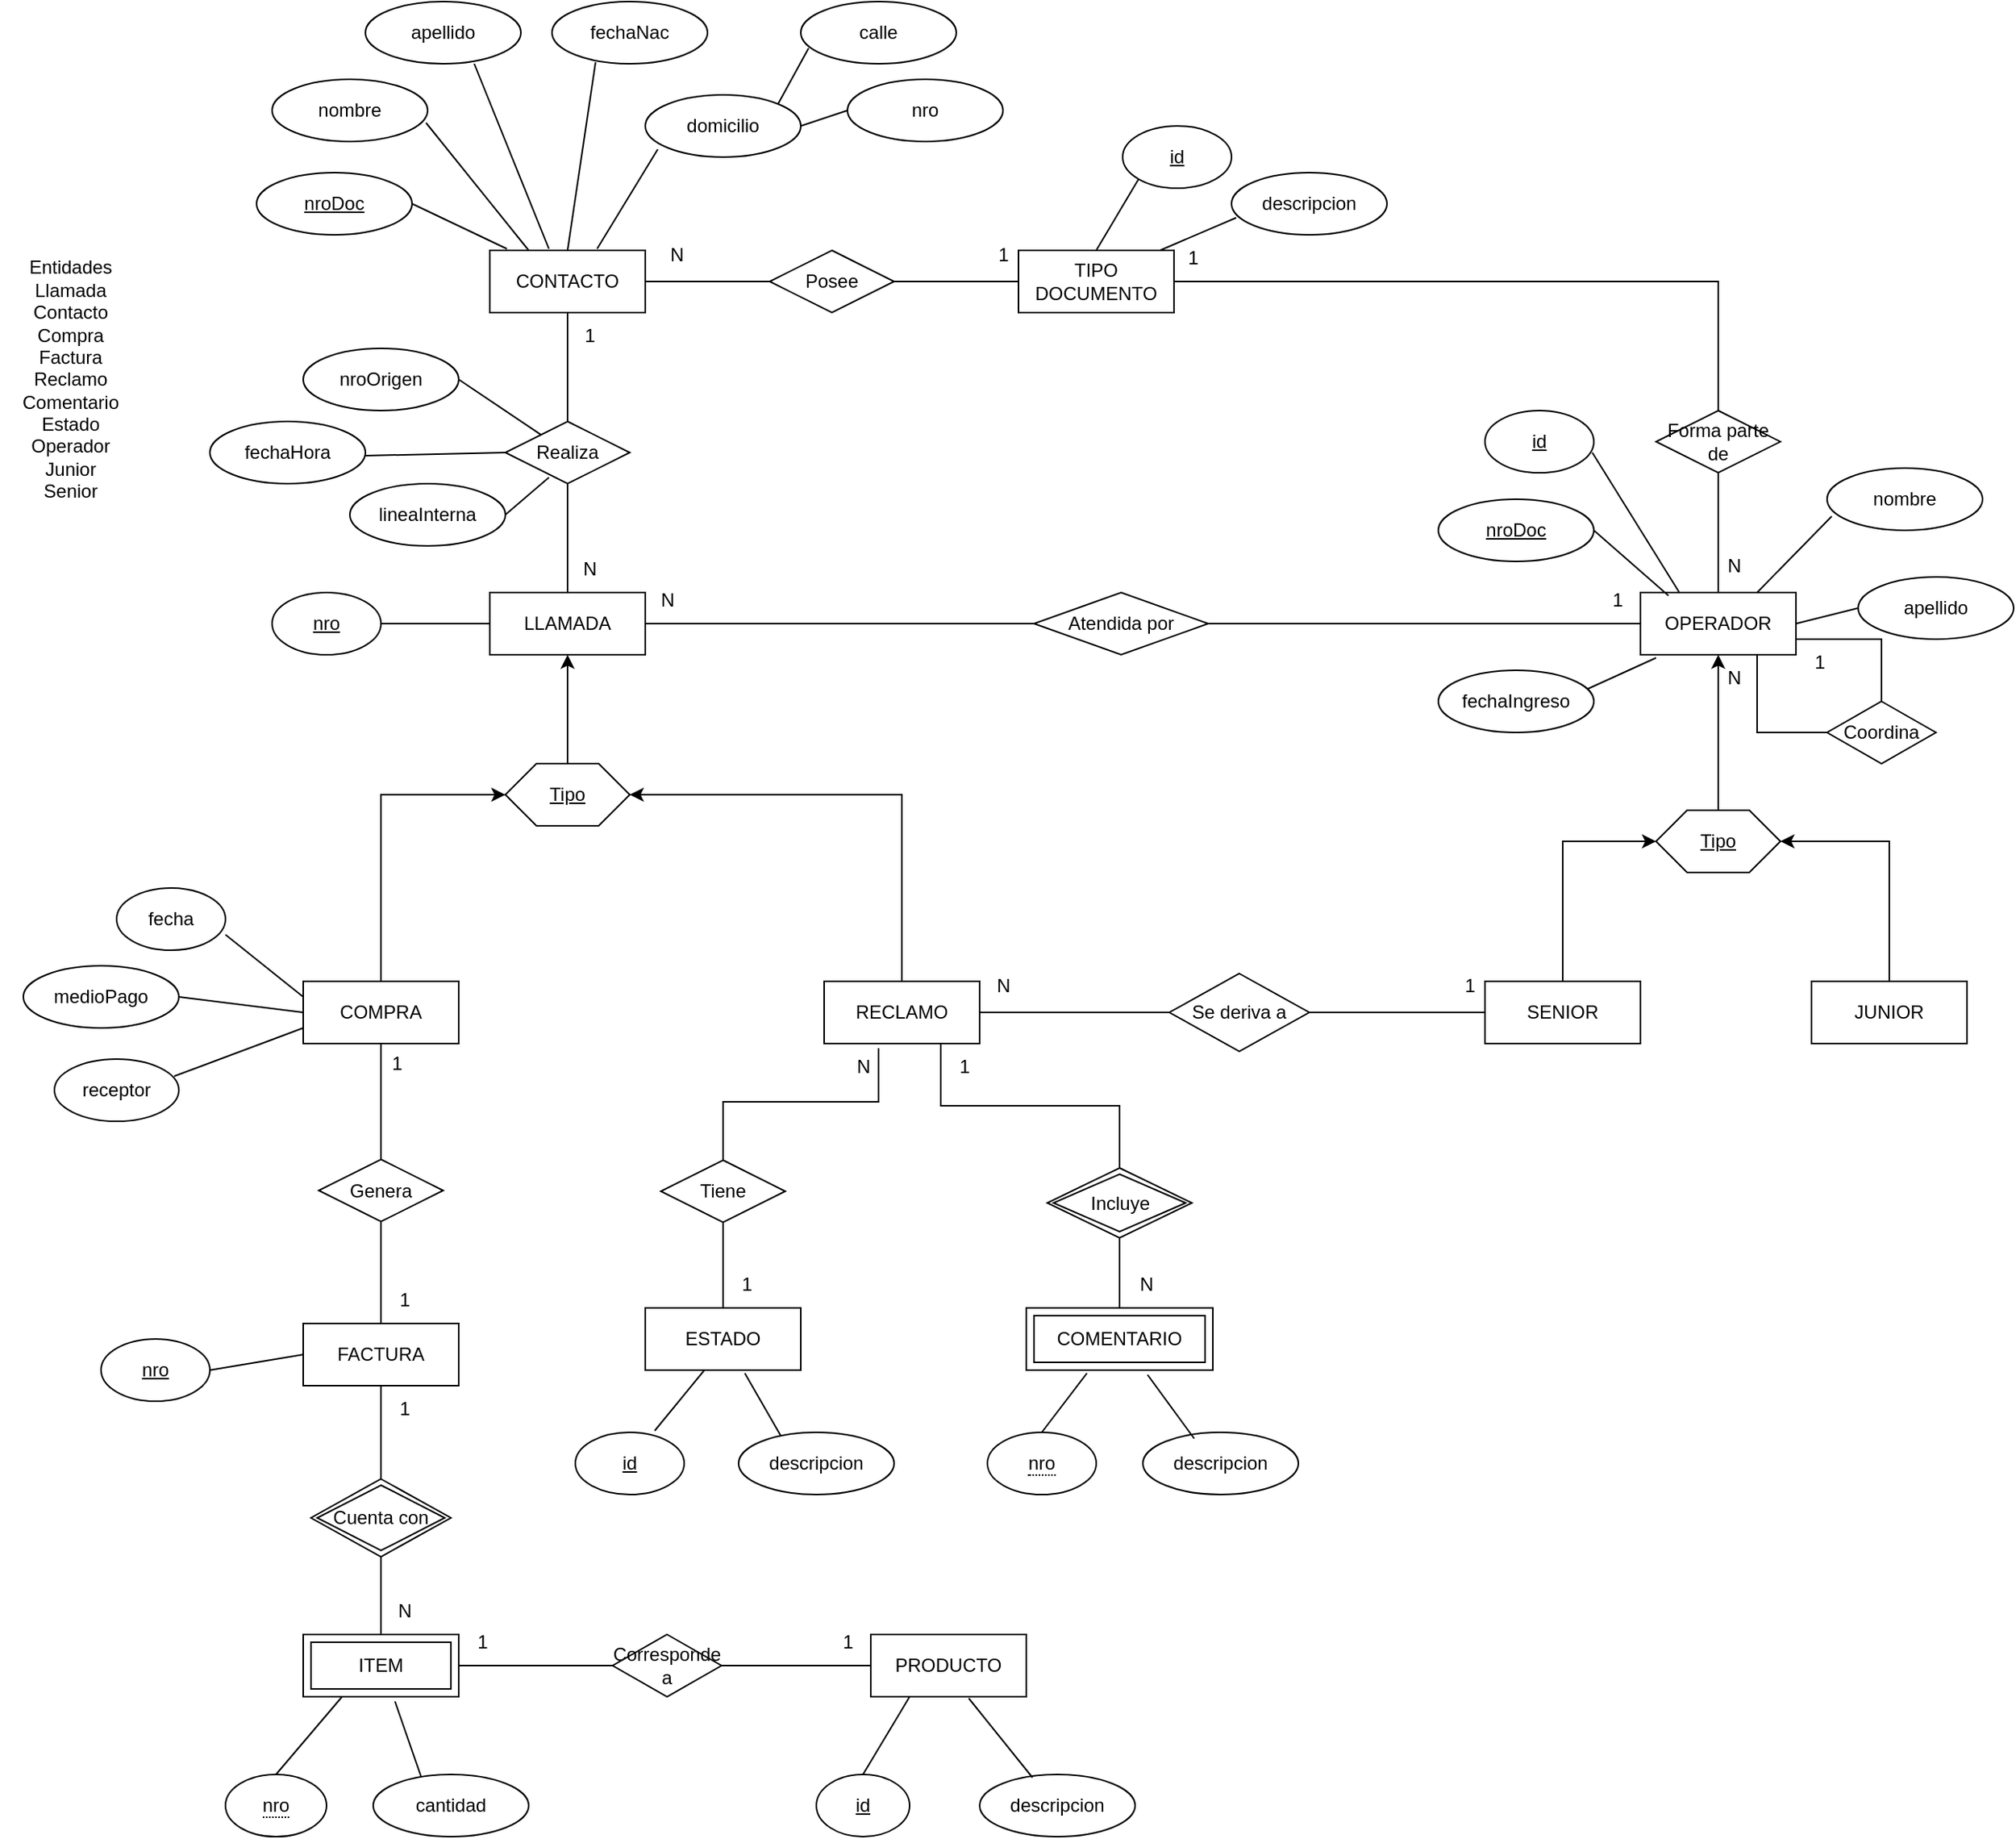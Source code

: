 <mxfile version="24.7.5">
  <diagram name="Página-1" id="7_rs1MakoFYVDaNzwbXh">
    <mxGraphModel dx="1323" dy="2059" grid="1" gridSize="10" guides="1" tooltips="1" connect="1" arrows="1" fold="1" page="1" pageScale="1" pageWidth="827" pageHeight="1169" math="0" shadow="0">
      <root>
        <mxCell id="0" />
        <mxCell id="1" parent="0" />
        <mxCell id="Cq4BFAkTLTm9UH8a_Z4k-1" value="Entidades&lt;div&gt;Llamada&lt;/div&gt;&lt;div&gt;Contacto&lt;/div&gt;&lt;div&gt;Compra&lt;/div&gt;&lt;div&gt;Factura&lt;/div&gt;&lt;div&gt;Reclamo&lt;/div&gt;&lt;div&gt;Comentario&lt;/div&gt;&lt;div&gt;Estado&lt;/div&gt;&lt;div&gt;Operador&lt;/div&gt;&lt;div&gt;Junior&lt;/div&gt;&lt;div&gt;Senior&lt;/div&gt;" style="text;html=1;align=center;verticalAlign=middle;resizable=0;points=[];autosize=1;strokeColor=none;fillColor=none;" vertex="1" parent="1">
          <mxGeometry x="35" y="-2" width="90" height="170" as="geometry" />
        </mxCell>
        <mxCell id="Cq4BFAkTLTm9UH8a_Z4k-24" style="edgeStyle=orthogonalEdgeStyle;rounded=0;orthogonalLoop=1;jettySize=auto;html=1;exitX=1;exitY=0.5;exitDx=0;exitDy=0;entryX=0;entryY=0.5;entryDx=0;entryDy=0;endArrow=none;endFill=0;" edge="1" parent="1" source="Cq4BFAkTLTm9UH8a_Z4k-2" target="Cq4BFAkTLTm9UH8a_Z4k-23">
          <mxGeometry relative="1" as="geometry" />
        </mxCell>
        <mxCell id="Cq4BFAkTLTm9UH8a_Z4k-30" style="edgeStyle=orthogonalEdgeStyle;rounded=0;orthogonalLoop=1;jettySize=auto;html=1;exitX=0.5;exitY=1;exitDx=0;exitDy=0;entryX=0.5;entryY=0;entryDx=0;entryDy=0;endArrow=none;endFill=0;" edge="1" parent="1" source="Cq4BFAkTLTm9UH8a_Z4k-2" target="Cq4BFAkTLTm9UH8a_Z4k-29">
          <mxGeometry relative="1" as="geometry" />
        </mxCell>
        <mxCell id="Cq4BFAkTLTm9UH8a_Z4k-2" value="CONTACTO" style="whiteSpace=wrap;html=1;align=center;" vertex="1" parent="1">
          <mxGeometry x="350" width="100" height="40" as="geometry" />
        </mxCell>
        <mxCell id="Cq4BFAkTLTm9UH8a_Z4k-117" style="edgeStyle=orthogonalEdgeStyle;rounded=0;orthogonalLoop=1;jettySize=auto;html=1;exitX=1;exitY=0.5;exitDx=0;exitDy=0;entryX=0.5;entryY=0;entryDx=0;entryDy=0;endArrow=none;endFill=0;" edge="1" parent="1" source="Cq4BFAkTLTm9UH8a_Z4k-3" target="Cq4BFAkTLTm9UH8a_Z4k-116">
          <mxGeometry relative="1" as="geometry" />
        </mxCell>
        <mxCell id="Cq4BFAkTLTm9UH8a_Z4k-3" value="TIPO DOCUMENTO" style="whiteSpace=wrap;html=1;align=center;" vertex="1" parent="1">
          <mxGeometry x="690" width="100" height="40" as="geometry" />
        </mxCell>
        <mxCell id="Cq4BFAkTLTm9UH8a_Z4k-4" value="nroDoc" style="ellipse;whiteSpace=wrap;html=1;align=center;fontStyle=4;" vertex="1" parent="1">
          <mxGeometry x="200" y="-50" width="100" height="40" as="geometry" />
        </mxCell>
        <mxCell id="Cq4BFAkTLTm9UH8a_Z4k-5" value="nombre" style="ellipse;whiteSpace=wrap;html=1;align=center;" vertex="1" parent="1">
          <mxGeometry x="210" y="-110" width="100" height="40" as="geometry" />
        </mxCell>
        <mxCell id="Cq4BFAkTLTm9UH8a_Z4k-6" value="apellido" style="ellipse;whiteSpace=wrap;html=1;align=center;" vertex="1" parent="1">
          <mxGeometry x="270" y="-160" width="100" height="40" as="geometry" />
        </mxCell>
        <mxCell id="Cq4BFAkTLTm9UH8a_Z4k-7" value="fechaNac" style="ellipse;whiteSpace=wrap;html=1;align=center;" vertex="1" parent="1">
          <mxGeometry x="390" y="-160" width="100" height="40" as="geometry" />
        </mxCell>
        <mxCell id="Cq4BFAkTLTm9UH8a_Z4k-8" value="domicilio" style="ellipse;whiteSpace=wrap;html=1;align=center;" vertex="1" parent="1">
          <mxGeometry x="450" y="-100" width="100" height="40" as="geometry" />
        </mxCell>
        <mxCell id="Cq4BFAkTLTm9UH8a_Z4k-9" value="calle" style="ellipse;whiteSpace=wrap;html=1;align=center;" vertex="1" parent="1">
          <mxGeometry x="550" y="-160" width="100" height="40" as="geometry" />
        </mxCell>
        <mxCell id="Cq4BFAkTLTm9UH8a_Z4k-10" value="nro" style="ellipse;whiteSpace=wrap;html=1;align=center;" vertex="1" parent="1">
          <mxGeometry x="580" y="-110" width="100" height="40" as="geometry" />
        </mxCell>
        <mxCell id="Cq4BFAkTLTm9UH8a_Z4k-11" value="id" style="ellipse;whiteSpace=wrap;html=1;align=center;fontStyle=4;" vertex="1" parent="1">
          <mxGeometry x="757" y="-80" width="70" height="40" as="geometry" />
        </mxCell>
        <mxCell id="Cq4BFAkTLTm9UH8a_Z4k-12" value="descripcion" style="ellipse;whiteSpace=wrap;html=1;align=center;" vertex="1" parent="1">
          <mxGeometry x="827" y="-50" width="100" height="40" as="geometry" />
        </mxCell>
        <mxCell id="Cq4BFAkTLTm9UH8a_Z4k-13" value="" style="endArrow=none;html=1;rounded=0;entryX=1;entryY=0.5;entryDx=0;entryDy=0;exitX=0.11;exitY=-0.025;exitDx=0;exitDy=0;exitPerimeter=0;" edge="1" parent="1" source="Cq4BFAkTLTm9UH8a_Z4k-2" target="Cq4BFAkTLTm9UH8a_Z4k-4">
          <mxGeometry width="50" height="50" relative="1" as="geometry">
            <mxPoint x="340" y="10" as="sourcePoint" />
            <mxPoint x="390" y="-40" as="targetPoint" />
          </mxGeometry>
        </mxCell>
        <mxCell id="Cq4BFAkTLTm9UH8a_Z4k-14" value="" style="endArrow=none;html=1;rounded=0;entryX=0.99;entryY=0.7;entryDx=0;entryDy=0;exitX=0.25;exitY=0;exitDx=0;exitDy=0;entryPerimeter=0;" edge="1" parent="1" source="Cq4BFAkTLTm9UH8a_Z4k-2" target="Cq4BFAkTLTm9UH8a_Z4k-5">
          <mxGeometry width="50" height="50" relative="1" as="geometry">
            <mxPoint x="381" y="-41" as="sourcePoint" />
            <mxPoint x="320" y="-70" as="targetPoint" />
          </mxGeometry>
        </mxCell>
        <mxCell id="Cq4BFAkTLTm9UH8a_Z4k-15" value="" style="endArrow=none;html=1;rounded=0;entryX=0.99;entryY=0.7;entryDx=0;entryDy=0;exitX=0.38;exitY=-0.025;exitDx=0;exitDy=0;entryPerimeter=0;exitPerimeter=0;" edge="1" parent="1" source="Cq4BFAkTLTm9UH8a_Z4k-2">
          <mxGeometry width="50" height="50" relative="1" as="geometry">
            <mxPoint x="406" y="-38" as="sourcePoint" />
            <mxPoint x="340" y="-120" as="targetPoint" />
          </mxGeometry>
        </mxCell>
        <mxCell id="Cq4BFAkTLTm9UH8a_Z4k-16" value="" style="endArrow=none;html=1;rounded=0;entryX=0.28;entryY=0.975;entryDx=0;entryDy=0;exitX=0.5;exitY=0;exitDx=0;exitDy=0;entryPerimeter=0;" edge="1" parent="1" source="Cq4BFAkTLTm9UH8a_Z4k-2" target="Cq4BFAkTLTm9UH8a_Z4k-7">
          <mxGeometry width="50" height="50" relative="1" as="geometry">
            <mxPoint x="437.5" y="-2" as="sourcePoint" />
            <mxPoint x="389.5" y="-121" as="targetPoint" />
          </mxGeometry>
        </mxCell>
        <mxCell id="Cq4BFAkTLTm9UH8a_Z4k-17" value="" style="endArrow=none;html=1;rounded=0;entryX=0.08;entryY=0.875;entryDx=0;entryDy=0;entryPerimeter=0;exitX=0.69;exitY=-0.025;exitDx=0;exitDy=0;exitPerimeter=0;" edge="1" parent="1" source="Cq4BFAkTLTm9UH8a_Z4k-2" target="Cq4BFAkTLTm9UH8a_Z4k-8">
          <mxGeometry width="50" height="50" relative="1" as="geometry">
            <mxPoint x="430" y="-30" as="sourcePoint" />
            <mxPoint x="428" y="-111" as="targetPoint" />
          </mxGeometry>
        </mxCell>
        <mxCell id="Cq4BFAkTLTm9UH8a_Z4k-18" value="" style="endArrow=none;html=1;rounded=0;exitX=1;exitY=0;exitDx=0;exitDy=0;entryX=0.05;entryY=0.75;entryDx=0;entryDy=0;entryPerimeter=0;" edge="1" parent="1" source="Cq4BFAkTLTm9UH8a_Z4k-8" target="Cq4BFAkTLTm9UH8a_Z4k-9">
          <mxGeometry width="50" height="50" relative="1" as="geometry">
            <mxPoint x="520" y="-70" as="sourcePoint" />
            <mxPoint x="570" y="-134" as="targetPoint" />
          </mxGeometry>
        </mxCell>
        <mxCell id="Cq4BFAkTLTm9UH8a_Z4k-19" value="" style="endArrow=none;html=1;rounded=0;exitX=1;exitY=0.5;exitDx=0;exitDy=0;entryX=0;entryY=0.5;entryDx=0;entryDy=0;" edge="1" parent="1" source="Cq4BFAkTLTm9UH8a_Z4k-8" target="Cq4BFAkTLTm9UH8a_Z4k-10">
          <mxGeometry width="50" height="50" relative="1" as="geometry">
            <mxPoint x="545" y="-84" as="sourcePoint" />
            <mxPoint x="565" y="-120" as="targetPoint" />
          </mxGeometry>
        </mxCell>
        <mxCell id="Cq4BFAkTLTm9UH8a_Z4k-21" value="" style="endArrow=none;html=1;rounded=0;entryX=0;entryY=1;entryDx=0;entryDy=0;exitX=0.5;exitY=0;exitDx=0;exitDy=0;" edge="1" parent="1" source="Cq4BFAkTLTm9UH8a_Z4k-3" target="Cq4BFAkTLTm9UH8a_Z4k-11">
          <mxGeometry width="50" height="50" relative="1" as="geometry">
            <mxPoint x="720" as="sourcePoint" />
            <mxPoint x="780" y="-50" as="targetPoint" />
          </mxGeometry>
        </mxCell>
        <mxCell id="Cq4BFAkTLTm9UH8a_Z4k-22" value="" style="endArrow=none;html=1;rounded=0;entryX=0.03;entryY=0.725;entryDx=0;entryDy=0;exitX=0.91;exitY=0;exitDx=0;exitDy=0;entryPerimeter=0;exitPerimeter=0;" edge="1" parent="1" source="Cq4BFAkTLTm9UH8a_Z4k-3" target="Cq4BFAkTLTm9UH8a_Z4k-12">
          <mxGeometry width="50" height="50" relative="1" as="geometry">
            <mxPoint x="750" y="10" as="sourcePoint" />
            <mxPoint x="777" y="-36" as="targetPoint" />
          </mxGeometry>
        </mxCell>
        <mxCell id="Cq4BFAkTLTm9UH8a_Z4k-25" style="edgeStyle=orthogonalEdgeStyle;rounded=0;orthogonalLoop=1;jettySize=auto;html=1;exitX=1;exitY=0.5;exitDx=0;exitDy=0;entryX=0;entryY=0.5;entryDx=0;entryDy=0;endArrow=none;endFill=0;" edge="1" parent="1" source="Cq4BFAkTLTm9UH8a_Z4k-23" target="Cq4BFAkTLTm9UH8a_Z4k-3">
          <mxGeometry relative="1" as="geometry" />
        </mxCell>
        <mxCell id="Cq4BFAkTLTm9UH8a_Z4k-23" value="Posee" style="shape=rhombus;perimeter=rhombusPerimeter;whiteSpace=wrap;html=1;align=center;" vertex="1" parent="1">
          <mxGeometry x="530" width="80" height="40" as="geometry" />
        </mxCell>
        <mxCell id="Cq4BFAkTLTm9UH8a_Z4k-26" value="1" style="text;html=1;align=center;verticalAlign=middle;resizable=0;points=[];autosize=1;strokeColor=none;fillColor=none;" vertex="1" parent="1">
          <mxGeometry x="665" y="-12" width="30" height="30" as="geometry" />
        </mxCell>
        <mxCell id="Cq4BFAkTLTm9UH8a_Z4k-27" value="N" style="text;html=1;align=center;verticalAlign=middle;resizable=0;points=[];autosize=1;strokeColor=none;fillColor=none;" vertex="1" parent="1">
          <mxGeometry x="455" y="-12" width="30" height="30" as="geometry" />
        </mxCell>
        <mxCell id="Cq4BFAkTLTm9UH8a_Z4k-122" style="edgeStyle=orthogonalEdgeStyle;rounded=0;orthogonalLoop=1;jettySize=auto;html=1;exitX=1;exitY=0.5;exitDx=0;exitDy=0;entryX=0;entryY=0.5;entryDx=0;entryDy=0;endArrow=none;endFill=0;" edge="1" parent="1" source="Cq4BFAkTLTm9UH8a_Z4k-28" target="Cq4BFAkTLTm9UH8a_Z4k-121">
          <mxGeometry relative="1" as="geometry" />
        </mxCell>
        <mxCell id="Cq4BFAkTLTm9UH8a_Z4k-28" value="LLAMADA" style="whiteSpace=wrap;html=1;align=center;" vertex="1" parent="1">
          <mxGeometry x="350" y="220" width="100" height="40" as="geometry" />
        </mxCell>
        <mxCell id="Cq4BFAkTLTm9UH8a_Z4k-31" style="edgeStyle=orthogonalEdgeStyle;rounded=0;orthogonalLoop=1;jettySize=auto;html=1;exitX=0.5;exitY=1;exitDx=0;exitDy=0;entryX=0.5;entryY=0;entryDx=0;entryDy=0;endArrow=none;endFill=0;" edge="1" parent="1" source="Cq4BFAkTLTm9UH8a_Z4k-29" target="Cq4BFAkTLTm9UH8a_Z4k-28">
          <mxGeometry relative="1" as="geometry" />
        </mxCell>
        <mxCell id="Cq4BFAkTLTm9UH8a_Z4k-29" value="Realiza" style="shape=rhombus;perimeter=rhombusPerimeter;whiteSpace=wrap;html=1;align=center;" vertex="1" parent="1">
          <mxGeometry x="360" y="110" width="80" height="40" as="geometry" />
        </mxCell>
        <mxCell id="Cq4BFAkTLTm9UH8a_Z4k-32" value="1" style="text;html=1;align=center;verticalAlign=middle;resizable=0;points=[];autosize=1;strokeColor=none;fillColor=none;" vertex="1" parent="1">
          <mxGeometry x="399" y="40" width="30" height="30" as="geometry" />
        </mxCell>
        <mxCell id="Cq4BFAkTLTm9UH8a_Z4k-33" value="N" style="text;html=1;align=center;verticalAlign=middle;resizable=0;points=[];autosize=1;strokeColor=none;fillColor=none;" vertex="1" parent="1">
          <mxGeometry x="399" y="190" width="30" height="30" as="geometry" />
        </mxCell>
        <mxCell id="Cq4BFAkTLTm9UH8a_Z4k-35" style="edgeStyle=orthogonalEdgeStyle;rounded=0;orthogonalLoop=1;jettySize=auto;html=1;exitX=1;exitY=0.5;exitDx=0;exitDy=0;entryX=0;entryY=0.5;entryDx=0;entryDy=0;endArrow=none;endFill=0;" edge="1" parent="1" source="Cq4BFAkTLTm9UH8a_Z4k-34" target="Cq4BFAkTLTm9UH8a_Z4k-28">
          <mxGeometry relative="1" as="geometry" />
        </mxCell>
        <mxCell id="Cq4BFAkTLTm9UH8a_Z4k-34" value="nro" style="ellipse;whiteSpace=wrap;html=1;align=center;fontStyle=4;" vertex="1" parent="1">
          <mxGeometry x="210" y="220" width="70" height="40" as="geometry" />
        </mxCell>
        <mxCell id="Cq4BFAkTLTm9UH8a_Z4k-36" value="nroOrigen" style="ellipse;whiteSpace=wrap;html=1;align=center;" vertex="1" parent="1">
          <mxGeometry x="230" y="63" width="100" height="40" as="geometry" />
        </mxCell>
        <mxCell id="Cq4BFAkTLTm9UH8a_Z4k-37" value="fechaHora" style="ellipse;whiteSpace=wrap;html=1;align=center;" vertex="1" parent="1">
          <mxGeometry x="170" y="110" width="100" height="40" as="geometry" />
        </mxCell>
        <mxCell id="Cq4BFAkTLTm9UH8a_Z4k-38" value="lineaInterna" style="ellipse;whiteSpace=wrap;html=1;align=center;" vertex="1" parent="1">
          <mxGeometry x="260" y="150" width="100" height="40" as="geometry" />
        </mxCell>
        <mxCell id="Cq4BFAkTLTm9UH8a_Z4k-39" value="" style="endArrow=none;html=1;rounded=0;entryX=1;entryY=0.5;entryDx=0;entryDy=0;" edge="1" parent="1" source="Cq4BFAkTLTm9UH8a_Z4k-29" target="Cq4BFAkTLTm9UH8a_Z4k-36">
          <mxGeometry width="50" height="50" relative="1" as="geometry">
            <mxPoint x="360" y="134" as="sourcePoint" />
            <mxPoint x="399" y="70" as="targetPoint" />
          </mxGeometry>
        </mxCell>
        <mxCell id="Cq4BFAkTLTm9UH8a_Z4k-40" value="" style="endArrow=none;html=1;rounded=0;entryX=1;entryY=0.5;entryDx=0;entryDy=0;exitX=0;exitY=0.5;exitDx=0;exitDy=0;" edge="1" parent="1" source="Cq4BFAkTLTm9UH8a_Z4k-29">
          <mxGeometry width="50" height="50" relative="1" as="geometry">
            <mxPoint x="323" y="168" as="sourcePoint" />
            <mxPoint x="270" y="132" as="targetPoint" />
          </mxGeometry>
        </mxCell>
        <mxCell id="Cq4BFAkTLTm9UH8a_Z4k-41" value="" style="endArrow=none;html=1;rounded=0;entryX=1;entryY=0.5;entryDx=0;entryDy=0;exitX=0.35;exitY=0.9;exitDx=0;exitDy=0;exitPerimeter=0;" edge="1" parent="1" source="Cq4BFAkTLTm9UH8a_Z4k-29">
          <mxGeometry width="50" height="50" relative="1" as="geometry">
            <mxPoint x="450" y="168" as="sourcePoint" />
            <mxPoint x="360" y="170" as="targetPoint" />
          </mxGeometry>
        </mxCell>
        <mxCell id="Cq4BFAkTLTm9UH8a_Z4k-48" style="edgeStyle=orthogonalEdgeStyle;rounded=0;orthogonalLoop=1;jettySize=auto;html=1;exitX=0.5;exitY=0;exitDx=0;exitDy=0;entryX=0.5;entryY=1;entryDx=0;entryDy=0;" edge="1" parent="1" source="Cq4BFAkTLTm9UH8a_Z4k-42" target="Cq4BFAkTLTm9UH8a_Z4k-28">
          <mxGeometry relative="1" as="geometry" />
        </mxCell>
        <mxCell id="Cq4BFAkTLTm9UH8a_Z4k-42" value="&lt;u&gt;Tipo&lt;/u&gt;" style="shape=hexagon;perimeter=hexagonPerimeter2;whiteSpace=wrap;html=1;fixedSize=1;" vertex="1" parent="1">
          <mxGeometry x="360" y="330" width="80" height="40" as="geometry" />
        </mxCell>
        <mxCell id="Cq4BFAkTLTm9UH8a_Z4k-46" style="edgeStyle=orthogonalEdgeStyle;rounded=0;orthogonalLoop=1;jettySize=auto;html=1;exitX=0.5;exitY=0;exitDx=0;exitDy=0;entryX=0;entryY=0.5;entryDx=0;entryDy=0;" edge="1" parent="1" source="Cq4BFAkTLTm9UH8a_Z4k-44" target="Cq4BFAkTLTm9UH8a_Z4k-42">
          <mxGeometry relative="1" as="geometry" />
        </mxCell>
        <mxCell id="Cq4BFAkTLTm9UH8a_Z4k-80" style="edgeStyle=orthogonalEdgeStyle;rounded=0;orthogonalLoop=1;jettySize=auto;html=1;exitX=0.5;exitY=1;exitDx=0;exitDy=0;entryX=0.5;entryY=0;entryDx=0;entryDy=0;endArrow=none;endFill=0;" edge="1" parent="1" source="Cq4BFAkTLTm9UH8a_Z4k-44" target="Cq4BFAkTLTm9UH8a_Z4k-79">
          <mxGeometry relative="1" as="geometry" />
        </mxCell>
        <mxCell id="Cq4BFAkTLTm9UH8a_Z4k-44" value="COMPRA" style="rounded=0;whiteSpace=wrap;html=1;" vertex="1" parent="1">
          <mxGeometry x="230" y="470" width="100" height="40" as="geometry" />
        </mxCell>
        <mxCell id="Cq4BFAkTLTm9UH8a_Z4k-47" style="edgeStyle=orthogonalEdgeStyle;rounded=0;orthogonalLoop=1;jettySize=auto;html=1;exitX=0.5;exitY=0;exitDx=0;exitDy=0;entryX=1;entryY=0.5;entryDx=0;entryDy=0;" edge="1" parent="1" source="Cq4BFAkTLTm9UH8a_Z4k-45" target="Cq4BFAkTLTm9UH8a_Z4k-42">
          <mxGeometry relative="1" as="geometry" />
        </mxCell>
        <mxCell id="Cq4BFAkTLTm9UH8a_Z4k-138" style="edgeStyle=orthogonalEdgeStyle;rounded=0;orthogonalLoop=1;jettySize=auto;html=1;exitX=1;exitY=0.5;exitDx=0;exitDy=0;entryX=0;entryY=0.5;entryDx=0;entryDy=0;endArrow=none;endFill=0;" edge="1" parent="1" source="Cq4BFAkTLTm9UH8a_Z4k-45" target="Cq4BFAkTLTm9UH8a_Z4k-137">
          <mxGeometry relative="1" as="geometry" />
        </mxCell>
        <mxCell id="Cq4BFAkTLTm9UH8a_Z4k-45" value="RECLAMO" style="rounded=0;whiteSpace=wrap;html=1;" vertex="1" parent="1">
          <mxGeometry x="565" y="470" width="100" height="40" as="geometry" />
        </mxCell>
        <mxCell id="Cq4BFAkTLTm9UH8a_Z4k-50" value="ESTADO" style="whiteSpace=wrap;html=1;align=center;" vertex="1" parent="1">
          <mxGeometry x="450" y="680" width="100" height="40" as="geometry" />
        </mxCell>
        <mxCell id="Cq4BFAkTLTm9UH8a_Z4k-51" value="id" style="ellipse;whiteSpace=wrap;html=1;align=center;fontStyle=4;" vertex="1" parent="1">
          <mxGeometry x="405" y="760" width="70" height="40" as="geometry" />
        </mxCell>
        <mxCell id="Cq4BFAkTLTm9UH8a_Z4k-52" value="descripcion" style="ellipse;whiteSpace=wrap;html=1;align=center;" vertex="1" parent="1">
          <mxGeometry x="510" y="760" width="100" height="40" as="geometry" />
        </mxCell>
        <mxCell id="Cq4BFAkTLTm9UH8a_Z4k-53" value="" style="endArrow=none;html=1;rounded=0;entryX=0.38;entryY=1;entryDx=0;entryDy=0;entryPerimeter=0;exitX=0.729;exitY=-0.025;exitDx=0;exitDy=0;exitPerimeter=0;" edge="1" parent="1" source="Cq4BFAkTLTm9UH8a_Z4k-51" target="Cq4BFAkTLTm9UH8a_Z4k-50">
          <mxGeometry width="50" height="50" relative="1" as="geometry">
            <mxPoint x="470" y="770" as="sourcePoint" />
            <mxPoint x="520" y="720" as="targetPoint" />
          </mxGeometry>
        </mxCell>
        <mxCell id="Cq4BFAkTLTm9UH8a_Z4k-54" value="" style="endArrow=none;html=1;rounded=0;entryX=0.64;entryY=1.05;entryDx=0;entryDy=0;entryPerimeter=0;exitX=0.27;exitY=0.05;exitDx=0;exitDy=0;exitPerimeter=0;" edge="1" parent="1" source="Cq4BFAkTLTm9UH8a_Z4k-52" target="Cq4BFAkTLTm9UH8a_Z4k-50">
          <mxGeometry width="50" height="50" relative="1" as="geometry">
            <mxPoint x="466" y="769" as="sourcePoint" />
            <mxPoint x="498" y="730" as="targetPoint" />
          </mxGeometry>
        </mxCell>
        <mxCell id="Cq4BFAkTLTm9UH8a_Z4k-56" style="edgeStyle=orthogonalEdgeStyle;rounded=0;orthogonalLoop=1;jettySize=auto;html=1;exitX=0.5;exitY=1;exitDx=0;exitDy=0;entryX=0.5;entryY=0;entryDx=0;entryDy=0;endArrow=none;endFill=0;" edge="1" parent="1" source="Cq4BFAkTLTm9UH8a_Z4k-55" target="Cq4BFAkTLTm9UH8a_Z4k-50">
          <mxGeometry relative="1" as="geometry" />
        </mxCell>
        <mxCell id="Cq4BFAkTLTm9UH8a_Z4k-55" value="Tiene" style="shape=rhombus;perimeter=rhombusPerimeter;whiteSpace=wrap;html=1;align=center;" vertex="1" parent="1">
          <mxGeometry x="460" y="585" width="80" height="40" as="geometry" />
        </mxCell>
        <mxCell id="Cq4BFAkTLTm9UH8a_Z4k-57" style="edgeStyle=orthogonalEdgeStyle;rounded=0;orthogonalLoop=1;jettySize=auto;html=1;exitX=0.5;exitY=0;exitDx=0;exitDy=0;entryX=0.35;entryY=1.075;entryDx=0;entryDy=0;entryPerimeter=0;endArrow=none;endFill=0;" edge="1" parent="1" source="Cq4BFAkTLTm9UH8a_Z4k-55" target="Cq4BFAkTLTm9UH8a_Z4k-45">
          <mxGeometry relative="1" as="geometry" />
        </mxCell>
        <mxCell id="Cq4BFAkTLTm9UH8a_Z4k-58" value="COMENTARIO" style="shape=ext;margin=3;double=1;whiteSpace=wrap;html=1;align=center;" vertex="1" parent="1">
          <mxGeometry x="695" y="680" width="120" height="40" as="geometry" />
        </mxCell>
        <mxCell id="Cq4BFAkTLTm9UH8a_Z4k-61" style="edgeStyle=orthogonalEdgeStyle;rounded=0;orthogonalLoop=1;jettySize=auto;html=1;exitX=0.5;exitY=0;exitDx=0;exitDy=0;entryX=0.75;entryY=1;entryDx=0;entryDy=0;endArrow=none;endFill=0;" edge="1" parent="1" source="Cq4BFAkTLTm9UH8a_Z4k-60" target="Cq4BFAkTLTm9UH8a_Z4k-45">
          <mxGeometry relative="1" as="geometry" />
        </mxCell>
        <mxCell id="Cq4BFAkTLTm9UH8a_Z4k-62" style="edgeStyle=orthogonalEdgeStyle;rounded=0;orthogonalLoop=1;jettySize=auto;html=1;exitX=0.5;exitY=1;exitDx=0;exitDy=0;entryX=0.5;entryY=0;entryDx=0;entryDy=0;endArrow=none;endFill=0;" edge="1" parent="1" source="Cq4BFAkTLTm9UH8a_Z4k-60" target="Cq4BFAkTLTm9UH8a_Z4k-58">
          <mxGeometry relative="1" as="geometry" />
        </mxCell>
        <mxCell id="Cq4BFAkTLTm9UH8a_Z4k-60" value="Incluye" style="shape=rhombus;double=1;perimeter=rhombusPerimeter;whiteSpace=wrap;html=1;align=center;" vertex="1" parent="1">
          <mxGeometry x="708.5" y="590" width="93" height="45" as="geometry" />
        </mxCell>
        <mxCell id="Cq4BFAkTLTm9UH8a_Z4k-63" value="&lt;span style=&quot;border-bottom: 1px dotted&quot;&gt;nro&lt;/span&gt;" style="ellipse;whiteSpace=wrap;html=1;align=center;" vertex="1" parent="1">
          <mxGeometry x="670" y="760" width="70" height="40" as="geometry" />
        </mxCell>
        <mxCell id="Cq4BFAkTLTm9UH8a_Z4k-64" value="descripcion" style="ellipse;whiteSpace=wrap;html=1;align=center;" vertex="1" parent="1">
          <mxGeometry x="770" y="760" width="100" height="40" as="geometry" />
        </mxCell>
        <mxCell id="Cq4BFAkTLTm9UH8a_Z4k-65" value="" style="endArrow=none;html=1;rounded=0;entryX=0.325;entryY=1.05;entryDx=0;entryDy=0;entryPerimeter=0;exitX=0.5;exitY=0;exitDx=0;exitDy=0;" edge="1" parent="1" source="Cq4BFAkTLTm9UH8a_Z4k-63" target="Cq4BFAkTLTm9UH8a_Z4k-58">
          <mxGeometry width="50" height="50" relative="1" as="geometry">
            <mxPoint x="466" y="769" as="sourcePoint" />
            <mxPoint x="498" y="730" as="targetPoint" />
          </mxGeometry>
        </mxCell>
        <mxCell id="Cq4BFAkTLTm9UH8a_Z4k-66" value="" style="endArrow=none;html=1;rounded=0;entryX=0.65;entryY=1.075;entryDx=0;entryDy=0;entryPerimeter=0;exitX=0.33;exitY=0.1;exitDx=0;exitDy=0;exitPerimeter=0;" edge="1" parent="1" source="Cq4BFAkTLTm9UH8a_Z4k-64" target="Cq4BFAkTLTm9UH8a_Z4k-58">
          <mxGeometry width="50" height="50" relative="1" as="geometry">
            <mxPoint x="715" y="770" as="sourcePoint" />
            <mxPoint x="744" y="732" as="targetPoint" />
          </mxGeometry>
        </mxCell>
        <mxCell id="Cq4BFAkTLTm9UH8a_Z4k-67" value="1" style="text;html=1;align=center;verticalAlign=middle;resizable=0;points=[];autosize=1;strokeColor=none;fillColor=none;" vertex="1" parent="1">
          <mxGeometry x="500" y="650" width="30" height="30" as="geometry" />
        </mxCell>
        <mxCell id="Cq4BFAkTLTm9UH8a_Z4k-68" value="N" style="text;html=1;align=center;verticalAlign=middle;resizable=0;points=[];autosize=1;strokeColor=none;fillColor=none;" vertex="1" parent="1">
          <mxGeometry x="575" y="510" width="30" height="30" as="geometry" />
        </mxCell>
        <mxCell id="Cq4BFAkTLTm9UH8a_Z4k-69" value="N" style="text;html=1;align=center;verticalAlign=middle;resizable=0;points=[];autosize=1;strokeColor=none;fillColor=none;" vertex="1" parent="1">
          <mxGeometry x="757" y="650" width="30" height="30" as="geometry" />
        </mxCell>
        <mxCell id="Cq4BFAkTLTm9UH8a_Z4k-70" value="1" style="text;html=1;align=center;verticalAlign=middle;resizable=0;points=[];autosize=1;strokeColor=none;fillColor=none;" vertex="1" parent="1">
          <mxGeometry x="640" y="510" width="30" height="30" as="geometry" />
        </mxCell>
        <mxCell id="Cq4BFAkTLTm9UH8a_Z4k-71" value="fecha" style="ellipse;whiteSpace=wrap;html=1;align=center;" vertex="1" parent="1">
          <mxGeometry x="110" y="410" width="70" height="40" as="geometry" />
        </mxCell>
        <mxCell id="Cq4BFAkTLTm9UH8a_Z4k-72" value="medioPago" style="ellipse;whiteSpace=wrap;html=1;align=center;" vertex="1" parent="1">
          <mxGeometry x="50" y="460" width="100" height="40" as="geometry" />
        </mxCell>
        <mxCell id="Cq4BFAkTLTm9UH8a_Z4k-73" value="receptor" style="ellipse;whiteSpace=wrap;html=1;align=center;" vertex="1" parent="1">
          <mxGeometry x="70" y="520" width="80" height="40" as="geometry" />
        </mxCell>
        <mxCell id="Cq4BFAkTLTm9UH8a_Z4k-74" value="" style="endArrow=none;html=1;rounded=0;entryX=1;entryY=0.75;entryDx=0;entryDy=0;entryPerimeter=0;exitX=0;exitY=0.25;exitDx=0;exitDy=0;" edge="1" parent="1" source="Cq4BFAkTLTm9UH8a_Z4k-44" target="Cq4BFAkTLTm9UH8a_Z4k-71">
          <mxGeometry width="50" height="50" relative="1" as="geometry">
            <mxPoint x="547" y="772" as="sourcePoint" />
            <mxPoint x="524" y="732" as="targetPoint" />
          </mxGeometry>
        </mxCell>
        <mxCell id="Cq4BFAkTLTm9UH8a_Z4k-76" value="" style="endArrow=none;html=1;rounded=0;entryX=1;entryY=0.5;entryDx=0;entryDy=0;exitX=0;exitY=0.5;exitDx=0;exitDy=0;" edge="1" parent="1" source="Cq4BFAkTLTm9UH8a_Z4k-44" target="Cq4BFAkTLTm9UH8a_Z4k-72">
          <mxGeometry width="50" height="50" relative="1" as="geometry">
            <mxPoint x="240" y="490" as="sourcePoint" />
            <mxPoint x="190" y="450" as="targetPoint" />
          </mxGeometry>
        </mxCell>
        <mxCell id="Cq4BFAkTLTm9UH8a_Z4k-77" value="" style="endArrow=none;html=1;rounded=0;entryX=0.963;entryY=0.275;entryDx=0;entryDy=0;entryPerimeter=0;exitX=0;exitY=0.75;exitDx=0;exitDy=0;" edge="1" parent="1" source="Cq4BFAkTLTm9UH8a_Z4k-44" target="Cq4BFAkTLTm9UH8a_Z4k-73">
          <mxGeometry width="50" height="50" relative="1" as="geometry">
            <mxPoint x="230" y="500" as="sourcePoint" />
            <mxPoint x="160" y="490" as="targetPoint" />
          </mxGeometry>
        </mxCell>
        <mxCell id="Cq4BFAkTLTm9UH8a_Z4k-88" style="edgeStyle=orthogonalEdgeStyle;rounded=0;orthogonalLoop=1;jettySize=auto;html=1;exitX=0.5;exitY=1;exitDx=0;exitDy=0;entryX=0.5;entryY=0;entryDx=0;entryDy=0;endArrow=none;endFill=0;" edge="1" parent="1" source="Cq4BFAkTLTm9UH8a_Z4k-78" target="Cq4BFAkTLTm9UH8a_Z4k-87">
          <mxGeometry relative="1" as="geometry" />
        </mxCell>
        <mxCell id="Cq4BFAkTLTm9UH8a_Z4k-78" value="FACTURA" style="rounded=0;whiteSpace=wrap;html=1;" vertex="1" parent="1">
          <mxGeometry x="230" y="690" width="100" height="40" as="geometry" />
        </mxCell>
        <mxCell id="Cq4BFAkTLTm9UH8a_Z4k-81" style="edgeStyle=orthogonalEdgeStyle;rounded=0;orthogonalLoop=1;jettySize=auto;html=1;exitX=0.5;exitY=1;exitDx=0;exitDy=0;entryX=0.5;entryY=0;entryDx=0;entryDy=0;endArrow=none;endFill=0;" edge="1" parent="1" source="Cq4BFAkTLTm9UH8a_Z4k-79" target="Cq4BFAkTLTm9UH8a_Z4k-78">
          <mxGeometry relative="1" as="geometry" />
        </mxCell>
        <mxCell id="Cq4BFAkTLTm9UH8a_Z4k-79" value="Genera" style="shape=rhombus;perimeter=rhombusPerimeter;whiteSpace=wrap;html=1;align=center;" vertex="1" parent="1">
          <mxGeometry x="240" y="584.5" width="80" height="40" as="geometry" />
        </mxCell>
        <mxCell id="Cq4BFAkTLTm9UH8a_Z4k-82" value="1" style="text;html=1;align=center;verticalAlign=middle;resizable=0;points=[];autosize=1;strokeColor=none;fillColor=none;" vertex="1" parent="1">
          <mxGeometry x="275" y="508" width="30" height="30" as="geometry" />
        </mxCell>
        <mxCell id="Cq4BFAkTLTm9UH8a_Z4k-83" value="1" style="text;html=1;align=center;verticalAlign=middle;resizable=0;points=[];autosize=1;strokeColor=none;fillColor=none;" vertex="1" parent="1">
          <mxGeometry x="280" y="660" width="30" height="30" as="geometry" />
        </mxCell>
        <mxCell id="Cq4BFAkTLTm9UH8a_Z4k-84" value="nro" style="ellipse;whiteSpace=wrap;html=1;align=center;fontStyle=4;" vertex="1" parent="1">
          <mxGeometry x="100" y="700" width="70" height="40" as="geometry" />
        </mxCell>
        <mxCell id="Cq4BFAkTLTm9UH8a_Z4k-85" value="" style="endArrow=none;html=1;rounded=0;entryX=0;entryY=0.5;entryDx=0;entryDy=0;exitX=1;exitY=0.5;exitDx=0;exitDy=0;" edge="1" parent="1" source="Cq4BFAkTLTm9UH8a_Z4k-84" target="Cq4BFAkTLTm9UH8a_Z4k-78">
          <mxGeometry width="50" height="50" relative="1" as="geometry">
            <mxPoint x="130" y="740" as="sourcePoint" />
            <mxPoint x="180" y="690" as="targetPoint" />
          </mxGeometry>
        </mxCell>
        <mxCell id="Cq4BFAkTLTm9UH8a_Z4k-104" style="edgeStyle=orthogonalEdgeStyle;rounded=0;orthogonalLoop=1;jettySize=auto;html=1;exitX=1;exitY=0.5;exitDx=0;exitDy=0;entryX=0;entryY=0.5;entryDx=0;entryDy=0;endArrow=none;endFill=0;" edge="1" parent="1" source="Cq4BFAkTLTm9UH8a_Z4k-86" target="Cq4BFAkTLTm9UH8a_Z4k-103">
          <mxGeometry relative="1" as="geometry" />
        </mxCell>
        <mxCell id="Cq4BFAkTLTm9UH8a_Z4k-86" value="ITEM" style="shape=ext;margin=3;double=1;whiteSpace=wrap;html=1;align=center;" vertex="1" parent="1">
          <mxGeometry x="230" y="890" width="100" height="40" as="geometry" />
        </mxCell>
        <mxCell id="Cq4BFAkTLTm9UH8a_Z4k-89" style="edgeStyle=orthogonalEdgeStyle;rounded=0;orthogonalLoop=1;jettySize=auto;html=1;exitX=0.5;exitY=1;exitDx=0;exitDy=0;entryX=0.5;entryY=0;entryDx=0;entryDy=0;endArrow=none;endFill=0;" edge="1" parent="1" source="Cq4BFAkTLTm9UH8a_Z4k-87" target="Cq4BFAkTLTm9UH8a_Z4k-86">
          <mxGeometry relative="1" as="geometry" />
        </mxCell>
        <mxCell id="Cq4BFAkTLTm9UH8a_Z4k-87" value="Cuenta con" style="shape=rhombus;double=1;perimeter=rhombusPerimeter;whiteSpace=wrap;html=1;align=center;" vertex="1" parent="1">
          <mxGeometry x="235" y="790" width="90" height="50" as="geometry" />
        </mxCell>
        <mxCell id="Cq4BFAkTLTm9UH8a_Z4k-91" value="&lt;span style=&quot;border-bottom: 1px dotted&quot;&gt;nro&lt;/span&gt;" style="ellipse;whiteSpace=wrap;html=1;align=center;" vertex="1" parent="1">
          <mxGeometry x="180" y="980" width="65" height="40" as="geometry" />
        </mxCell>
        <mxCell id="Cq4BFAkTLTm9UH8a_Z4k-92" value="cantidad" style="ellipse;whiteSpace=wrap;html=1;align=center;" vertex="1" parent="1">
          <mxGeometry x="275" y="980" width="100" height="40" as="geometry" />
        </mxCell>
        <mxCell id="Cq4BFAkTLTm9UH8a_Z4k-94" value="" style="endArrow=none;html=1;rounded=0;entryX=0.25;entryY=1;entryDx=0;entryDy=0;exitX=0.5;exitY=0;exitDx=0;exitDy=0;" edge="1" parent="1" source="Cq4BFAkTLTm9UH8a_Z4k-91" target="Cq4BFAkTLTm9UH8a_Z4k-86">
          <mxGeometry width="50" height="50" relative="1" as="geometry">
            <mxPoint x="180" y="730" as="sourcePoint" />
            <mxPoint x="240" y="720" as="targetPoint" />
          </mxGeometry>
        </mxCell>
        <mxCell id="Cq4BFAkTLTm9UH8a_Z4k-95" value="" style="endArrow=none;html=1;rounded=0;entryX=0.59;entryY=1.075;entryDx=0;entryDy=0;exitX=0.31;exitY=0.05;exitDx=0;exitDy=0;exitPerimeter=0;entryPerimeter=0;" edge="1" parent="1" source="Cq4BFAkTLTm9UH8a_Z4k-92" target="Cq4BFAkTLTm9UH8a_Z4k-86">
          <mxGeometry width="50" height="50" relative="1" as="geometry">
            <mxPoint x="223" y="990" as="sourcePoint" />
            <mxPoint x="265" y="940" as="targetPoint" />
          </mxGeometry>
        </mxCell>
        <mxCell id="Cq4BFAkTLTm9UH8a_Z4k-96" value="1" style="text;html=1;align=center;verticalAlign=middle;resizable=0;points=[];autosize=1;strokeColor=none;fillColor=none;" vertex="1" parent="1">
          <mxGeometry x="280" y="730" width="30" height="30" as="geometry" />
        </mxCell>
        <mxCell id="Cq4BFAkTLTm9UH8a_Z4k-97" value="N" style="text;html=1;align=center;verticalAlign=middle;resizable=0;points=[];autosize=1;strokeColor=none;fillColor=none;" vertex="1" parent="1">
          <mxGeometry x="280" y="860" width="30" height="30" as="geometry" />
        </mxCell>
        <mxCell id="Cq4BFAkTLTm9UH8a_Z4k-98" value="PRODUCTO" style="whiteSpace=wrap;html=1;align=center;" vertex="1" parent="1">
          <mxGeometry x="595" y="890" width="100" height="40" as="geometry" />
        </mxCell>
        <mxCell id="Cq4BFAkTLTm9UH8a_Z4k-99" value="id" style="ellipse;whiteSpace=wrap;html=1;align=center;fontStyle=4;" vertex="1" parent="1">
          <mxGeometry x="560" y="980" width="60" height="40" as="geometry" />
        </mxCell>
        <mxCell id="Cq4BFAkTLTm9UH8a_Z4k-100" value="descripcion" style="ellipse;whiteSpace=wrap;html=1;align=center;" vertex="1" parent="1">
          <mxGeometry x="665" y="980" width="100" height="40" as="geometry" />
        </mxCell>
        <mxCell id="Cq4BFAkTLTm9UH8a_Z4k-101" value="" style="endArrow=none;html=1;rounded=0;entryX=0.25;entryY=1;entryDx=0;entryDy=0;exitX=0.5;exitY=0;exitDx=0;exitDy=0;" edge="1" parent="1" source="Cq4BFAkTLTm9UH8a_Z4k-99" target="Cq4BFAkTLTm9UH8a_Z4k-98">
          <mxGeometry width="50" height="50" relative="1" as="geometry">
            <mxPoint x="223" y="990" as="sourcePoint" />
            <mxPoint x="265" y="940" as="targetPoint" />
          </mxGeometry>
        </mxCell>
        <mxCell id="Cq4BFAkTLTm9UH8a_Z4k-102" value="" style="endArrow=none;html=1;rounded=0;entryX=0.63;entryY=1.025;entryDx=0;entryDy=0;exitX=0.34;exitY=0.05;exitDx=0;exitDy=0;entryPerimeter=0;exitPerimeter=0;" edge="1" parent="1" source="Cq4BFAkTLTm9UH8a_Z4k-100" target="Cq4BFAkTLTm9UH8a_Z4k-98">
          <mxGeometry width="50" height="50" relative="1" as="geometry">
            <mxPoint x="600" y="990" as="sourcePoint" />
            <mxPoint x="630" y="940" as="targetPoint" />
          </mxGeometry>
        </mxCell>
        <mxCell id="Cq4BFAkTLTm9UH8a_Z4k-105" style="edgeStyle=orthogonalEdgeStyle;rounded=0;orthogonalLoop=1;jettySize=auto;html=1;exitX=1;exitY=0.5;exitDx=0;exitDy=0;entryX=0;entryY=0.5;entryDx=0;entryDy=0;endArrow=none;endFill=0;" edge="1" parent="1" source="Cq4BFAkTLTm9UH8a_Z4k-103" target="Cq4BFAkTLTm9UH8a_Z4k-98">
          <mxGeometry relative="1" as="geometry" />
        </mxCell>
        <mxCell id="Cq4BFAkTLTm9UH8a_Z4k-103" value="Corresponde a" style="shape=rhombus;perimeter=rhombusPerimeter;whiteSpace=wrap;html=1;align=center;" vertex="1" parent="1">
          <mxGeometry x="429" y="890" width="70" height="40" as="geometry" />
        </mxCell>
        <mxCell id="Cq4BFAkTLTm9UH8a_Z4k-106" value="1" style="text;html=1;align=center;verticalAlign=middle;resizable=0;points=[];autosize=1;strokeColor=none;fillColor=none;" vertex="1" parent="1">
          <mxGeometry x="565" y="880" width="30" height="30" as="geometry" />
        </mxCell>
        <mxCell id="Cq4BFAkTLTm9UH8a_Z4k-107" value="1" style="text;html=1;align=center;verticalAlign=middle;resizable=0;points=[];autosize=1;strokeColor=none;fillColor=none;" vertex="1" parent="1">
          <mxGeometry x="330" y="880" width="30" height="30" as="geometry" />
        </mxCell>
        <mxCell id="Cq4BFAkTLTm9UH8a_Z4k-108" value="OPERADOR" style="whiteSpace=wrap;html=1;align=center;" vertex="1" parent="1">
          <mxGeometry x="1090" y="220" width="100" height="40" as="geometry" />
        </mxCell>
        <mxCell id="Cq4BFAkTLTm9UH8a_Z4k-115" style="edgeStyle=orthogonalEdgeStyle;rounded=0;orthogonalLoop=1;jettySize=auto;html=1;exitX=0.5;exitY=0;exitDx=0;exitDy=0;entryX=0.5;entryY=1;entryDx=0;entryDy=0;" edge="1" parent="1" source="Cq4BFAkTLTm9UH8a_Z4k-109" target="Cq4BFAkTLTm9UH8a_Z4k-108">
          <mxGeometry relative="1" as="geometry" />
        </mxCell>
        <mxCell id="Cq4BFAkTLTm9UH8a_Z4k-109" value="&lt;u&gt;Tipo&lt;/u&gt;" style="shape=hexagon;perimeter=hexagonPerimeter2;whiteSpace=wrap;html=1;fixedSize=1;" vertex="1" parent="1">
          <mxGeometry x="1100" y="360" width="80" height="40" as="geometry" />
        </mxCell>
        <mxCell id="Cq4BFAkTLTm9UH8a_Z4k-110" value="id" style="ellipse;whiteSpace=wrap;html=1;align=center;fontStyle=4;" vertex="1" parent="1">
          <mxGeometry x="990" y="103" width="70" height="40" as="geometry" />
        </mxCell>
        <mxCell id="Cq4BFAkTLTm9UH8a_Z4k-111" value="fechaIngreso" style="ellipse;whiteSpace=wrap;html=1;align=center;" vertex="1" parent="1">
          <mxGeometry x="960" y="270" width="100" height="40" as="geometry" />
        </mxCell>
        <mxCell id="Cq4BFAkTLTm9UH8a_Z4k-112" value="&lt;u&gt;nroDoc&lt;/u&gt;" style="ellipse;whiteSpace=wrap;html=1;align=center;" vertex="1" parent="1">
          <mxGeometry x="960" y="160" width="100" height="40" as="geometry" />
        </mxCell>
        <mxCell id="Cq4BFAkTLTm9UH8a_Z4k-113" value="nombre" style="ellipse;whiteSpace=wrap;html=1;align=center;" vertex="1" parent="1">
          <mxGeometry x="1210" y="140" width="100" height="40" as="geometry" />
        </mxCell>
        <mxCell id="Cq4BFAkTLTm9UH8a_Z4k-114" value="apellido" style="ellipse;whiteSpace=wrap;html=1;align=center;" vertex="1" parent="1">
          <mxGeometry x="1230" y="210" width="100" height="40" as="geometry" />
        </mxCell>
        <mxCell id="Cq4BFAkTLTm9UH8a_Z4k-118" style="edgeStyle=orthogonalEdgeStyle;rounded=0;orthogonalLoop=1;jettySize=auto;html=1;exitX=0.5;exitY=1;exitDx=0;exitDy=0;entryX=0.5;entryY=0;entryDx=0;entryDy=0;endArrow=none;endFill=0;" edge="1" parent="1" source="Cq4BFAkTLTm9UH8a_Z4k-116" target="Cq4BFAkTLTm9UH8a_Z4k-108">
          <mxGeometry relative="1" as="geometry" />
        </mxCell>
        <mxCell id="Cq4BFAkTLTm9UH8a_Z4k-116" value="Forma parte de" style="shape=rhombus;perimeter=rhombusPerimeter;whiteSpace=wrap;html=1;align=center;" vertex="1" parent="1">
          <mxGeometry x="1100" y="103" width="80" height="40" as="geometry" />
        </mxCell>
        <mxCell id="Cq4BFAkTLTm9UH8a_Z4k-119" value="N" style="text;html=1;align=center;verticalAlign=middle;resizable=0;points=[];autosize=1;strokeColor=none;fillColor=none;" vertex="1" parent="1">
          <mxGeometry x="1135" y="188" width="30" height="30" as="geometry" />
        </mxCell>
        <mxCell id="Cq4BFAkTLTm9UH8a_Z4k-120" value="1" style="text;html=1;align=center;verticalAlign=middle;resizable=0;points=[];autosize=1;strokeColor=none;fillColor=none;" vertex="1" parent="1">
          <mxGeometry x="787" y="-10" width="30" height="30" as="geometry" />
        </mxCell>
        <mxCell id="Cq4BFAkTLTm9UH8a_Z4k-123" style="edgeStyle=orthogonalEdgeStyle;rounded=0;orthogonalLoop=1;jettySize=auto;html=1;exitX=1;exitY=0.5;exitDx=0;exitDy=0;entryX=0;entryY=0.5;entryDx=0;entryDy=0;endArrow=none;endFill=0;" edge="1" parent="1" source="Cq4BFAkTLTm9UH8a_Z4k-121" target="Cq4BFAkTLTm9UH8a_Z4k-108">
          <mxGeometry relative="1" as="geometry" />
        </mxCell>
        <mxCell id="Cq4BFAkTLTm9UH8a_Z4k-121" value="Atendida por" style="shape=rhombus;perimeter=rhombusPerimeter;whiteSpace=wrap;html=1;align=center;" vertex="1" parent="1">
          <mxGeometry x="700" y="220" width="112" height="40" as="geometry" />
        </mxCell>
        <mxCell id="Cq4BFAkTLTm9UH8a_Z4k-125" value="1" style="text;html=1;align=center;verticalAlign=middle;resizable=0;points=[];autosize=1;strokeColor=none;fillColor=none;" vertex="1" parent="1">
          <mxGeometry x="1060" y="210" width="30" height="30" as="geometry" />
        </mxCell>
        <mxCell id="Cq4BFAkTLTm9UH8a_Z4k-126" value="N" style="text;html=1;align=center;verticalAlign=middle;resizable=0;points=[];autosize=1;strokeColor=none;fillColor=none;" vertex="1" parent="1">
          <mxGeometry x="449" y="210" width="30" height="30" as="geometry" />
        </mxCell>
        <mxCell id="Cq4BFAkTLTm9UH8a_Z4k-127" value="" style="endArrow=none;html=1;rounded=0;entryX=1;entryY=0.5;entryDx=0;entryDy=0;exitX=0.18;exitY=0.05;exitDx=0;exitDy=0;exitPerimeter=0;" edge="1" parent="1" source="Cq4BFAkTLTm9UH8a_Z4k-108" target="Cq4BFAkTLTm9UH8a_Z4k-112">
          <mxGeometry width="50" height="50" relative="1" as="geometry">
            <mxPoint x="1100" y="218" as="sourcePoint" />
            <mxPoint x="1127" y="172" as="targetPoint" />
          </mxGeometry>
        </mxCell>
        <mxCell id="Cq4BFAkTLTm9UH8a_Z4k-129" value="" style="endArrow=none;html=1;rounded=0;entryX=0.986;entryY=0.675;entryDx=0;entryDy=0;exitX=0.25;exitY=0;exitDx=0;exitDy=0;entryPerimeter=0;" edge="1" parent="1" source="Cq4BFAkTLTm9UH8a_Z4k-108" target="Cq4BFAkTLTm9UH8a_Z4k-110">
          <mxGeometry width="50" height="50" relative="1" as="geometry">
            <mxPoint x="1118" y="232" as="sourcePoint" />
            <mxPoint x="1070" y="190" as="targetPoint" />
          </mxGeometry>
        </mxCell>
        <mxCell id="Cq4BFAkTLTm9UH8a_Z4k-130" value="" style="endArrow=none;html=1;rounded=0;entryX=0.03;entryY=0.775;entryDx=0;entryDy=0;exitX=0.75;exitY=0;exitDx=0;exitDy=0;entryPerimeter=0;" edge="1" parent="1" source="Cq4BFAkTLTm9UH8a_Z4k-108" target="Cq4BFAkTLTm9UH8a_Z4k-113">
          <mxGeometry width="50" height="50" relative="1" as="geometry">
            <mxPoint x="1125" y="230" as="sourcePoint" />
            <mxPoint x="1070" y="150" as="targetPoint" />
          </mxGeometry>
        </mxCell>
        <mxCell id="Cq4BFAkTLTm9UH8a_Z4k-131" value="" style="endArrow=none;html=1;rounded=0;entryX=0;entryY=0.5;entryDx=0;entryDy=0;exitX=1;exitY=0.5;exitDx=0;exitDy=0;" edge="1" parent="1" source="Cq4BFAkTLTm9UH8a_Z4k-108" target="Cq4BFAkTLTm9UH8a_Z4k-114">
          <mxGeometry width="50" height="50" relative="1" as="geometry">
            <mxPoint x="1175" y="230" as="sourcePoint" />
            <mxPoint x="1223" y="181" as="targetPoint" />
          </mxGeometry>
        </mxCell>
        <mxCell id="Cq4BFAkTLTm9UH8a_Z4k-132" value="" style="endArrow=none;html=1;rounded=0;entryX=0.1;entryY=1.05;entryDx=0;entryDy=0;exitX=0.96;exitY=0.3;exitDx=0;exitDy=0;exitPerimeter=0;entryPerimeter=0;" edge="1" parent="1" source="Cq4BFAkTLTm9UH8a_Z4k-111" target="Cq4BFAkTLTm9UH8a_Z4k-108">
          <mxGeometry width="50" height="50" relative="1" as="geometry">
            <mxPoint x="1200" y="250" as="sourcePoint" />
            <mxPoint x="1240" y="240" as="targetPoint" />
          </mxGeometry>
        </mxCell>
        <mxCell id="Cq4BFAkTLTm9UH8a_Z4k-134" style="edgeStyle=orthogonalEdgeStyle;rounded=0;orthogonalLoop=1;jettySize=auto;html=1;exitX=0.5;exitY=0;exitDx=0;exitDy=0;entryX=0;entryY=0.5;entryDx=0;entryDy=0;" edge="1" parent="1" source="Cq4BFAkTLTm9UH8a_Z4k-133" target="Cq4BFAkTLTm9UH8a_Z4k-109">
          <mxGeometry relative="1" as="geometry" />
        </mxCell>
        <mxCell id="Cq4BFAkTLTm9UH8a_Z4k-133" value="SENIOR" style="whiteSpace=wrap;html=1;align=center;" vertex="1" parent="1">
          <mxGeometry x="990" y="470" width="100" height="40" as="geometry" />
        </mxCell>
        <mxCell id="Cq4BFAkTLTm9UH8a_Z4k-136" style="edgeStyle=orthogonalEdgeStyle;rounded=0;orthogonalLoop=1;jettySize=auto;html=1;exitX=0.5;exitY=0;exitDx=0;exitDy=0;entryX=1;entryY=0.5;entryDx=0;entryDy=0;" edge="1" parent="1" source="Cq4BFAkTLTm9UH8a_Z4k-135" target="Cq4BFAkTLTm9UH8a_Z4k-109">
          <mxGeometry relative="1" as="geometry" />
        </mxCell>
        <mxCell id="Cq4BFAkTLTm9UH8a_Z4k-135" value="JUNIOR" style="whiteSpace=wrap;html=1;align=center;" vertex="1" parent="1">
          <mxGeometry x="1200" y="470" width="100" height="40" as="geometry" />
        </mxCell>
        <mxCell id="Cq4BFAkTLTm9UH8a_Z4k-139" style="edgeStyle=orthogonalEdgeStyle;rounded=0;orthogonalLoop=1;jettySize=auto;html=1;exitX=1;exitY=0.5;exitDx=0;exitDy=0;entryX=0;entryY=0.5;entryDx=0;entryDy=0;endArrow=none;endFill=0;" edge="1" parent="1" source="Cq4BFAkTLTm9UH8a_Z4k-137" target="Cq4BFAkTLTm9UH8a_Z4k-133">
          <mxGeometry relative="1" as="geometry" />
        </mxCell>
        <mxCell id="Cq4BFAkTLTm9UH8a_Z4k-137" value="Se deriva a" style="shape=rhombus;perimeter=rhombusPerimeter;whiteSpace=wrap;html=1;align=center;" vertex="1" parent="1">
          <mxGeometry x="787" y="465" width="90" height="50" as="geometry" />
        </mxCell>
        <mxCell id="Cq4BFAkTLTm9UH8a_Z4k-140" value="1" style="text;html=1;align=center;verticalAlign=middle;resizable=0;points=[];autosize=1;strokeColor=none;fillColor=none;" vertex="1" parent="1">
          <mxGeometry x="965" y="458" width="30" height="30" as="geometry" />
        </mxCell>
        <mxCell id="Cq4BFAkTLTm9UH8a_Z4k-141" value="N" style="text;html=1;align=center;verticalAlign=middle;resizable=0;points=[];autosize=1;strokeColor=none;fillColor=none;" vertex="1" parent="1">
          <mxGeometry x="665" y="458" width="30" height="30" as="geometry" />
        </mxCell>
        <mxCell id="Cq4BFAkTLTm9UH8a_Z4k-143" style="edgeStyle=orthogonalEdgeStyle;rounded=0;orthogonalLoop=1;jettySize=auto;html=1;exitX=0;exitY=0.5;exitDx=0;exitDy=0;entryX=0.75;entryY=1;entryDx=0;entryDy=0;endArrow=none;endFill=0;" edge="1" parent="1" source="Cq4BFAkTLTm9UH8a_Z4k-142" target="Cq4BFAkTLTm9UH8a_Z4k-108">
          <mxGeometry relative="1" as="geometry" />
        </mxCell>
        <mxCell id="Cq4BFAkTLTm9UH8a_Z4k-144" style="edgeStyle=orthogonalEdgeStyle;rounded=0;orthogonalLoop=1;jettySize=auto;html=1;exitX=0.5;exitY=0;exitDx=0;exitDy=0;entryX=1;entryY=0.75;entryDx=0;entryDy=0;endArrow=none;endFill=0;" edge="1" parent="1" source="Cq4BFAkTLTm9UH8a_Z4k-142" target="Cq4BFAkTLTm9UH8a_Z4k-108">
          <mxGeometry relative="1" as="geometry" />
        </mxCell>
        <mxCell id="Cq4BFAkTLTm9UH8a_Z4k-142" value="Coordina" style="shape=rhombus;perimeter=rhombusPerimeter;whiteSpace=wrap;html=1;align=center;" vertex="1" parent="1">
          <mxGeometry x="1210" y="290" width="70" height="40" as="geometry" />
        </mxCell>
        <mxCell id="Cq4BFAkTLTm9UH8a_Z4k-145" value="N" style="text;html=1;align=center;verticalAlign=middle;resizable=0;points=[];autosize=1;strokeColor=none;fillColor=none;" vertex="1" parent="1">
          <mxGeometry x="1135" y="260" width="30" height="30" as="geometry" />
        </mxCell>
        <mxCell id="Cq4BFAkTLTm9UH8a_Z4k-146" value="1" style="text;html=1;align=center;verticalAlign=middle;resizable=0;points=[];autosize=1;strokeColor=none;fillColor=none;" vertex="1" parent="1">
          <mxGeometry x="1190" y="250" width="30" height="30" as="geometry" />
        </mxCell>
      </root>
    </mxGraphModel>
  </diagram>
</mxfile>
